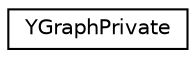 digraph "Graphical Class Hierarchy"
{
 // LATEX_PDF_SIZE
  edge [fontname="Helvetica",fontsize="10",labelfontname="Helvetica",labelfontsize="10"];
  node [fontname="Helvetica",fontsize="10",shape=record];
  rankdir="LR";
  Node0 [label="YGraphPrivate",height=0.2,width=0.4,color="black", fillcolor="white", style="filled",URL="$structYGraphPrivate.html",tooltip=" "];
}
